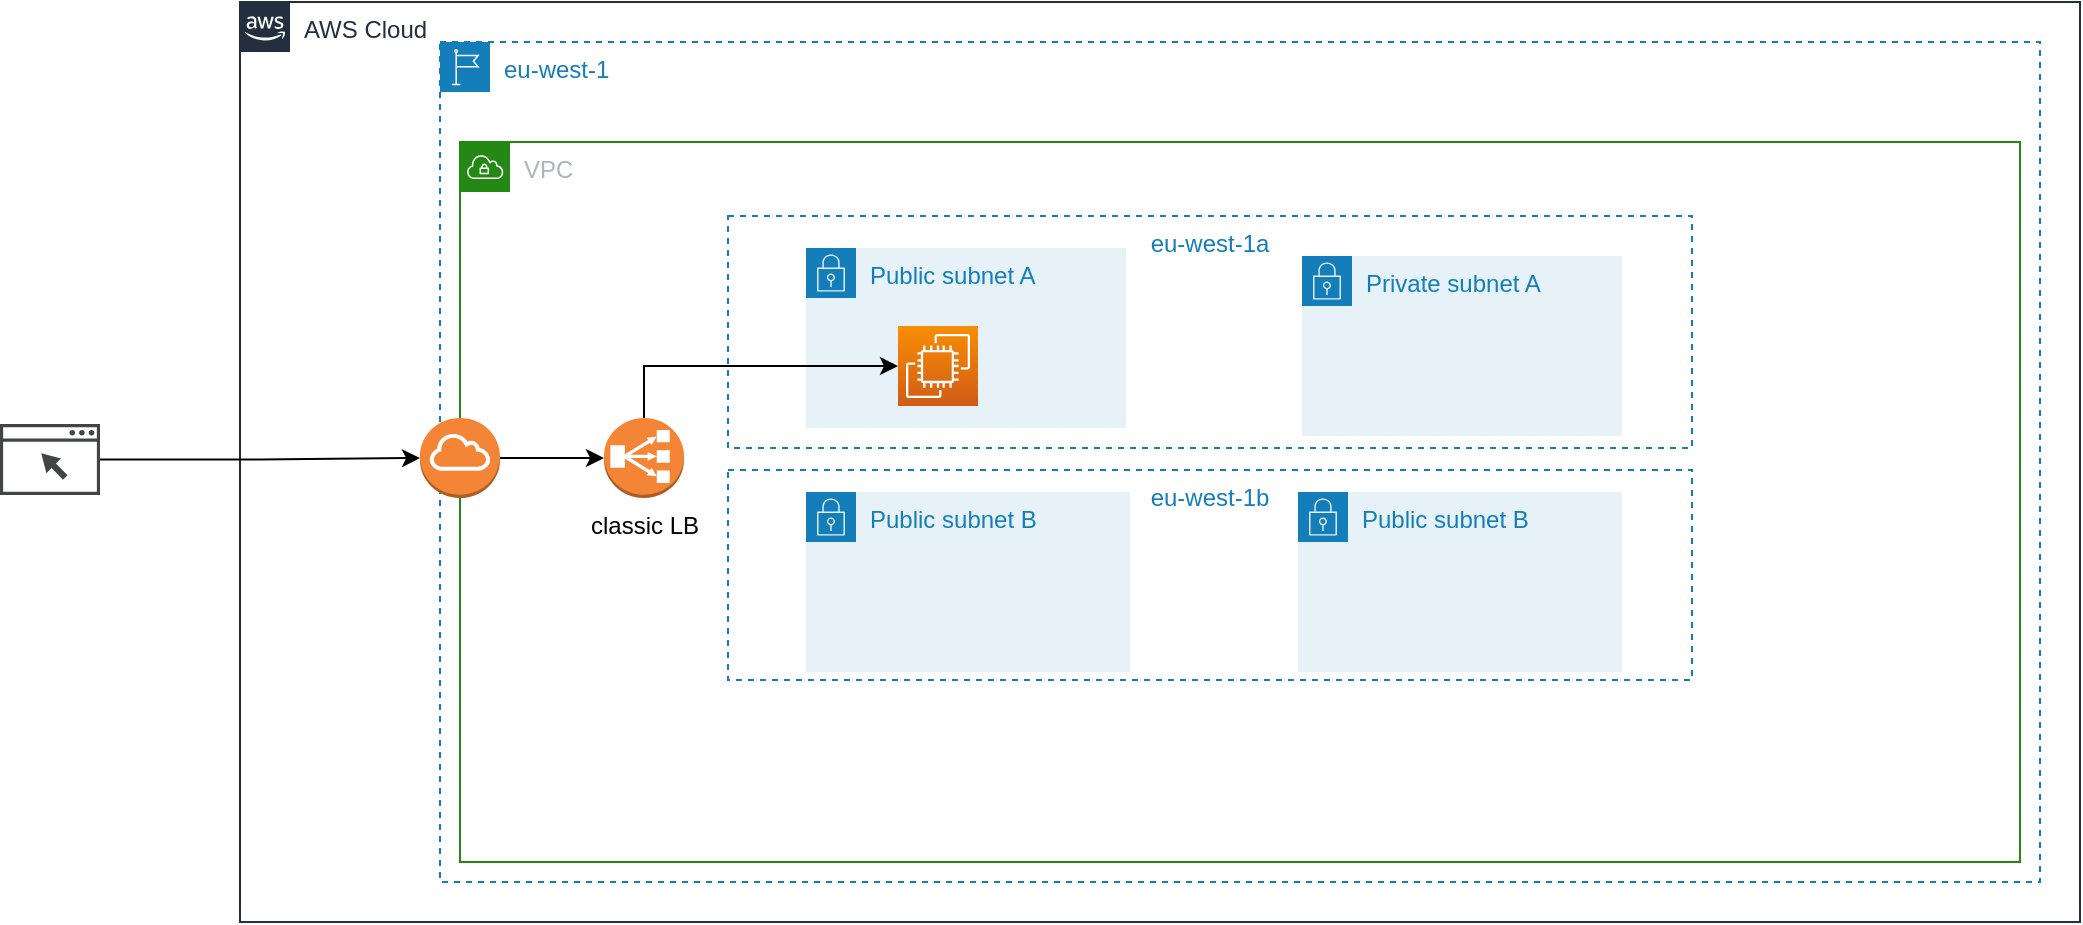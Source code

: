 <mxfile version="16.6.1" type="github">
  <diagram id="cO0628NFOcZfn9PyUlFP" name="Page-1">
    <mxGraphModel dx="1609" dy="1615" grid="1" gridSize="10" guides="1" tooltips="1" connect="1" arrows="1" fold="1" page="1" pageScale="1" pageWidth="827" pageHeight="1169" math="0" shadow="0">
      <root>
        <mxCell id="0" />
        <mxCell id="1" value="region" parent="0" />
        <mxCell id="brO-yphadBq_mZdSc3CG-9" value="AWS Cloud" style="points=[[0,0],[0.25,0],[0.5,0],[0.75,0],[1,0],[1,0.25],[1,0.5],[1,0.75],[1,1],[0.75,1],[0.5,1],[0.25,1],[0,1],[0,0.75],[0,0.5],[0,0.25]];outlineConnect=0;gradientColor=none;html=1;whiteSpace=wrap;fontSize=12;fontStyle=0;container=1;pointerEvents=0;collapsible=0;recursiveResize=0;shape=mxgraph.aws4.group;grIcon=mxgraph.aws4.group_aws_cloud_alt;strokeColor=#232F3E;fillColor=none;verticalAlign=top;align=left;spacingLeft=30;fontColor=#232F3E;dashed=0;" vertex="1" parent="1">
          <mxGeometry x="30" y="-40" width="920" height="460" as="geometry" />
        </mxCell>
        <mxCell id="brO-yphadBq_mZdSc3CG-10" value="eu-west-1" style="points=[[0,0],[0.25,0],[0.5,0],[0.75,0],[1,0],[1,0.25],[1,0.5],[1,0.75],[1,1],[0.75,1],[0.5,1],[0.25,1],[0,1],[0,0.75],[0,0.5],[0,0.25]];outlineConnect=0;gradientColor=none;html=1;whiteSpace=wrap;fontSize=12;fontStyle=0;container=1;pointerEvents=0;collapsible=0;recursiveResize=0;shape=mxgraph.aws4.group;grIcon=mxgraph.aws4.group_region;strokeColor=#147EBA;fillColor=none;verticalAlign=top;align=left;spacingLeft=30;fontColor=#147EBA;dashed=1;" vertex="1" parent="brO-yphadBq_mZdSc3CG-9">
          <mxGeometry x="100" y="20" width="800" height="420" as="geometry" />
        </mxCell>
        <mxCell id="brO-yphadBq_mZdSc3CG-33" style="edgeStyle=orthogonalEdgeStyle;rounded=0;orthogonalLoop=1;jettySize=auto;html=1;fontSize=12;" edge="1" parent="1" source="brO-yphadBq_mZdSc3CG-32" target="brO-yphadBq_mZdSc3CG-28">
          <mxGeometry relative="1" as="geometry" />
        </mxCell>
        <mxCell id="brO-yphadBq_mZdSc3CG-32" value="" style="sketch=0;pointerEvents=1;shadow=0;dashed=0;html=1;strokeColor=none;fillColor=#434445;aspect=fixed;labelPosition=center;verticalLabelPosition=bottom;verticalAlign=top;align=center;outlineConnect=0;shape=mxgraph.vvd.web_browser;fontSize=12;" vertex="1" parent="1">
          <mxGeometry x="-90" y="171" width="50" height="35.5" as="geometry" />
        </mxCell>
        <mxCell id="brO-yphadBq_mZdSc3CG-35" value="VPC" style="points=[[0,0],[0.25,0],[0.5,0],[0.75,0],[1,0],[1,0.25],[1,0.5],[1,0.75],[1,1],[0.75,1],[0.5,1],[0.25,1],[0,1],[0,0.75],[0,0.5],[0,0.25]];outlineConnect=0;gradientColor=none;html=1;whiteSpace=wrap;fontSize=12;fontStyle=0;container=0;pointerEvents=0;collapsible=0;recursiveResize=0;shape=mxgraph.aws4.group;grIcon=mxgraph.aws4.group_vpc;strokeColor=#248814;fillColor=none;verticalAlign=top;align=left;spacingLeft=30;fontColor=#AAB7B8;dashed=0;" vertex="1" parent="1">
          <mxGeometry x="140" y="30" width="780" height="360" as="geometry" />
        </mxCell>
        <mxCell id="brO-yphadBq_mZdSc3CG-7" value="current" parent="0" />
        <mxCell id="brO-yphadBq_mZdSc3CG-25" value="eu-west-1a" style="fillColor=none;strokeColor=#147EBA;dashed=1;verticalAlign=top;fontStyle=0;fontColor=#147EBA;fontSize=12;" vertex="1" parent="brO-yphadBq_mZdSc3CG-7">
          <mxGeometry x="274" y="67" width="482" height="116" as="geometry" />
        </mxCell>
        <mxCell id="brO-yphadBq_mZdSc3CG-26" value="eu-west-1b" style="fillColor=none;strokeColor=#147EBA;dashed=1;verticalAlign=top;fontStyle=0;fontColor=#147EBA;fontSize=12;" vertex="1" parent="brO-yphadBq_mZdSc3CG-7">
          <mxGeometry x="274" y="194" width="482" height="105" as="geometry" />
        </mxCell>
        <mxCell id="brO-yphadBq_mZdSc3CG-17" value="Public subnet A" style="points=[[0,0],[0.25,0],[0.5,0],[0.75,0],[1,0],[1,0.25],[1,0.5],[1,0.75],[1,1],[0.75,1],[0.5,1],[0.25,1],[0,1],[0,0.75],[0,0.5],[0,0.25]];outlineConnect=0;gradientColor=none;html=1;whiteSpace=wrap;fontSize=12;fontStyle=0;container=1;pointerEvents=0;collapsible=0;recursiveResize=0;shape=mxgraph.aws4.group;grIcon=mxgraph.aws4.group_security_group;grStroke=0;strokeColor=#147EBA;fillColor=#E6F2F8;verticalAlign=top;align=left;spacingLeft=30;fontColor=#147EBA;dashed=0;" vertex="1" parent="brO-yphadBq_mZdSc3CG-7">
          <mxGeometry x="313" y="83" width="160" height="90" as="geometry" />
        </mxCell>
        <mxCell id="brO-yphadBq_mZdSc3CG-16" value="Public subnet B" style="points=[[0,0],[0.25,0],[0.5,0],[0.75,0],[1,0],[1,0.25],[1,0.5],[1,0.75],[1,1],[0.75,1],[0.5,1],[0.25,1],[0,1],[0,0.75],[0,0.5],[0,0.25]];outlineConnect=0;gradientColor=none;html=1;whiteSpace=wrap;fontSize=12;fontStyle=0;container=1;pointerEvents=0;collapsible=0;recursiveResize=0;shape=mxgraph.aws4.group;grIcon=mxgraph.aws4.group_security_group;grStroke=0;strokeColor=#147EBA;fillColor=#E6F2F8;verticalAlign=top;align=left;spacingLeft=30;fontColor=#147EBA;dashed=0;" vertex="1" parent="brO-yphadBq_mZdSc3CG-7">
          <mxGeometry x="313" y="205" width="162" height="90" as="geometry" />
        </mxCell>
        <mxCell id="brO-yphadBq_mZdSc3CG-20" value="Public subnet B" style="points=[[0,0],[0.25,0],[0.5,0],[0.75,0],[1,0],[1,0.25],[1,0.5],[1,0.75],[1,1],[0.75,1],[0.5,1],[0.25,1],[0,1],[0,0.75],[0,0.5],[0,0.25]];outlineConnect=0;gradientColor=none;html=1;whiteSpace=wrap;fontSize=12;fontStyle=0;container=1;pointerEvents=0;collapsible=0;recursiveResize=0;shape=mxgraph.aws4.group;grIcon=mxgraph.aws4.group_security_group;grStroke=0;strokeColor=#147EBA;fillColor=#E6F2F8;verticalAlign=top;align=left;spacingLeft=30;fontColor=#147EBA;dashed=0;" vertex="1" parent="brO-yphadBq_mZdSc3CG-7">
          <mxGeometry x="559" y="205" width="162" height="90" as="geometry" />
        </mxCell>
        <mxCell id="brO-yphadBq_mZdSc3CG-21" value="Private subnet A" style="points=[[0,0],[0.25,0],[0.5,0],[0.75,0],[1,0],[1,0.25],[1,0.5],[1,0.75],[1,1],[0.75,1],[0.5,1],[0.25,1],[0,1],[0,0.75],[0,0.5],[0,0.25]];outlineConnect=0;gradientColor=none;html=1;whiteSpace=wrap;fontSize=12;fontStyle=0;container=1;pointerEvents=0;collapsible=0;recursiveResize=0;shape=mxgraph.aws4.group;grIcon=mxgraph.aws4.group_security_group;grStroke=0;strokeColor=#147EBA;fillColor=#E6F2F8;verticalAlign=top;align=left;spacingLeft=30;fontColor=#147EBA;dashed=0;" vertex="1" parent="brO-yphadBq_mZdSc3CG-7">
          <mxGeometry x="561" y="87" width="160" height="90" as="geometry" />
        </mxCell>
        <mxCell id="brO-yphadBq_mZdSc3CG-24" value="" style="sketch=0;points=[[0,0,0],[0.25,0,0],[0.5,0,0],[0.75,0,0],[1,0,0],[0,1,0],[0.25,1,0],[0.5,1,0],[0.75,1,0],[1,1,0],[0,0.25,0],[0,0.5,0],[0,0.75,0],[1,0.25,0],[1,0.5,0],[1,0.75,0]];outlineConnect=0;fontColor=#232F3E;gradientColor=#F78E04;gradientDirection=north;fillColor=#D05C17;strokeColor=#ffffff;dashed=0;verticalLabelPosition=bottom;verticalAlign=top;align=center;html=1;fontSize=12;fontStyle=0;aspect=fixed;shape=mxgraph.aws4.resourceIcon;resIcon=mxgraph.aws4.ec2;" vertex="1" parent="brO-yphadBq_mZdSc3CG-21">
          <mxGeometry x="-202" y="35" width="40" height="40" as="geometry" />
        </mxCell>
        <mxCell id="brO-yphadBq_mZdSc3CG-19" value="classic LB" style="outlineConnect=0;dashed=0;verticalLabelPosition=bottom;verticalAlign=top;align=center;html=1;shape=mxgraph.aws3.classic_load_balancer;fillColor=#F58536;gradientColor=none;" vertex="1" parent="brO-yphadBq_mZdSc3CG-7">
          <mxGeometry x="212" y="168" width="40" height="40" as="geometry" />
        </mxCell>
        <mxCell id="brO-yphadBq_mZdSc3CG-22" style="edgeStyle=orthogonalEdgeStyle;rounded=0;orthogonalLoop=1;jettySize=auto;html=1;entryX=0;entryY=0.5;entryDx=0;entryDy=0;fontSize=12;entryPerimeter=0;" edge="1" parent="brO-yphadBq_mZdSc3CG-7" source="brO-yphadBq_mZdSc3CG-19" target="brO-yphadBq_mZdSc3CG-24">
          <mxGeometry relative="1" as="geometry">
            <Array as="points">
              <mxPoint x="232" y="142" />
            </Array>
          </mxGeometry>
        </mxCell>
        <mxCell id="brO-yphadBq_mZdSc3CG-34" style="edgeStyle=orthogonalEdgeStyle;rounded=0;orthogonalLoop=1;jettySize=auto;html=1;entryX=0;entryY=0.5;entryDx=0;entryDy=0;entryPerimeter=0;fontSize=12;" edge="1" parent="brO-yphadBq_mZdSc3CG-7" source="brO-yphadBq_mZdSc3CG-28" target="brO-yphadBq_mZdSc3CG-19">
          <mxGeometry relative="1" as="geometry" />
        </mxCell>
        <mxCell id="brO-yphadBq_mZdSc3CG-28" value="" style="outlineConnect=0;dashed=0;verticalLabelPosition=bottom;verticalAlign=top;align=center;html=1;shape=mxgraph.aws3.internet_gateway;fillColor=#F58536;gradientColor=none;fontSize=12;" vertex="1" parent="brO-yphadBq_mZdSc3CG-7">
          <mxGeometry x="120" y="168" width="40" height="40" as="geometry" />
        </mxCell>
        <mxCell id="brO-yphadBq_mZdSc3CG-8" value="short term" parent="0" visible="0" />
        <mxCell id="brO-yphadBq_mZdSc3CG-59" value="&lt;font color=&quot;#6600cc&quot;&gt;Cloudfront &lt;br&gt;with &lt;br&gt;WAF protection&lt;/font&gt;" style="sketch=0;points=[[0,0,0],[0.25,0,0],[0.5,0,0],[0.75,0,0],[1,0,0],[0,1,0],[0.25,1,0],[0.5,1,0],[0.75,1,0],[1,1,0],[0,0.25,0],[0,0.5,0],[0,0.75,0],[1,0.25,0],[1,0.5,0],[1,0.75,0]];outlineConnect=0;fontColor=#232F3E;gradientColor=#945DF2;gradientDirection=north;fillColor=#5A30B5;strokeColor=#ffffff;dashed=0;verticalLabelPosition=bottom;verticalAlign=top;align=center;html=1;fontSize=12;fontStyle=0;aspect=fixed;shape=mxgraph.aws4.resourceIcon;resIcon=mxgraph.aws4.cloudfront;" vertex="1" parent="brO-yphadBq_mZdSc3CG-8">
          <mxGeometry x="60" y="173" width="50" height="50" as="geometry" />
        </mxCell>
        <mxCell id="brO-yphadBq_mZdSc3CG-36" value="eu-west-1a" style="fillColor=none;strokeColor=#147EBA;dashed=1;verticalAlign=top;fontStyle=0;fontColor=#147EBA;fontSize=12;" vertex="1" parent="brO-yphadBq_mZdSc3CG-8">
          <mxGeometry x="284" y="77" width="482" height="116" as="geometry" />
        </mxCell>
        <mxCell id="brO-yphadBq_mZdSc3CG-37" value="eu-west-1b" style="fillColor=none;strokeColor=#147EBA;dashed=1;verticalAlign=top;fontStyle=0;fontColor=#147EBA;fontSize=12;" vertex="1" parent="brO-yphadBq_mZdSc3CG-8">
          <mxGeometry x="284" y="204" width="482" height="105" as="geometry" />
        </mxCell>
        <mxCell id="brO-yphadBq_mZdSc3CG-38" value="Public subnet A" style="points=[[0,0],[0.25,0],[0.5,0],[0.75,0],[1,0],[1,0.25],[1,0.5],[1,0.75],[1,1],[0.75,1],[0.5,1],[0.25,1],[0,1],[0,0.75],[0,0.5],[0,0.25]];outlineConnect=0;gradientColor=none;html=1;whiteSpace=wrap;fontSize=12;fontStyle=0;container=1;pointerEvents=0;collapsible=0;recursiveResize=0;shape=mxgraph.aws4.group;grIcon=mxgraph.aws4.group_security_group;grStroke=0;strokeColor=#147EBA;fillColor=#E6F2F8;verticalAlign=top;align=left;spacingLeft=30;fontColor=#147EBA;dashed=0;" vertex="1" parent="brO-yphadBq_mZdSc3CG-8">
          <mxGeometry x="323" y="93" width="160" height="90" as="geometry" />
        </mxCell>
        <mxCell id="brO-yphadBq_mZdSc3CG-39" value="Public subnet B" style="points=[[0,0],[0.25,0],[0.5,0],[0.75,0],[1,0],[1,0.25],[1,0.5],[1,0.75],[1,1],[0.75,1],[0.5,1],[0.25,1],[0,1],[0,0.75],[0,0.5],[0,0.25]];outlineConnect=0;gradientColor=none;html=1;whiteSpace=wrap;fontSize=12;fontStyle=0;container=1;pointerEvents=0;collapsible=0;recursiveResize=0;shape=mxgraph.aws4.group;grIcon=mxgraph.aws4.group_security_group;grStroke=0;strokeColor=#147EBA;fillColor=#E6F2F8;verticalAlign=top;align=left;spacingLeft=30;fontColor=#147EBA;dashed=0;" vertex="1" parent="brO-yphadBq_mZdSc3CG-8">
          <mxGeometry x="323" y="215" width="162" height="90" as="geometry" />
        </mxCell>
        <mxCell id="brO-yphadBq_mZdSc3CG-40" value="Public subnet B" style="points=[[0,0],[0.25,0],[0.5,0],[0.75,0],[1,0],[1,0.25],[1,0.5],[1,0.75],[1,1],[0.75,1],[0.5,1],[0.25,1],[0,1],[0,0.75],[0,0.5],[0,0.25]];outlineConnect=0;gradientColor=none;html=1;whiteSpace=wrap;fontSize=12;fontStyle=0;container=1;pointerEvents=0;collapsible=0;recursiveResize=0;shape=mxgraph.aws4.group;grIcon=mxgraph.aws4.group_security_group;grStroke=0;strokeColor=#147EBA;fillColor=#E6F2F8;verticalAlign=top;align=left;spacingLeft=30;fontColor=#147EBA;dashed=0;" vertex="1" parent="brO-yphadBq_mZdSc3CG-8">
          <mxGeometry x="569" y="215" width="162" height="90" as="geometry" />
        </mxCell>
        <mxCell id="brO-yphadBq_mZdSc3CG-48" value="" style="sketch=0;points=[[0,0,0],[0.25,0,0],[0.5,0,0],[0.75,0,0],[1,0,0],[0,1,0],[0.25,1,0],[0.5,1,0],[0.75,1,0],[1,1,0],[0,0.25,0],[0,0.5,0],[0,0.75,0],[1,0.25,0],[1,0.5,0],[1,0.75,0]];outlineConnect=0;fontColor=#232F3E;gradientColor=#F78E04;gradientDirection=north;fillColor=#D05C17;strokeColor=#ffffff;dashed=0;verticalLabelPosition=bottom;verticalAlign=top;align=center;html=1;fontSize=12;fontStyle=0;aspect=fixed;shape=mxgraph.aws4.resourceIcon;resIcon=mxgraph.aws4.ec2;" vertex="1" parent="brO-yphadBq_mZdSc3CG-40">
          <mxGeometry x="58" y="35" width="40" height="40" as="geometry" />
        </mxCell>
        <mxCell id="brO-yphadBq_mZdSc3CG-41" value="Private subnet A" style="points=[[0,0],[0.25,0],[0.5,0],[0.75,0],[1,0],[1,0.25],[1,0.5],[1,0.75],[1,1],[0.75,1],[0.5,1],[0.25,1],[0,1],[0,0.75],[0,0.5],[0,0.25]];outlineConnect=0;gradientColor=none;html=1;whiteSpace=wrap;fontSize=12;fontStyle=0;container=1;pointerEvents=0;collapsible=0;recursiveResize=0;shape=mxgraph.aws4.group;grIcon=mxgraph.aws4.group_security_group;grStroke=0;strokeColor=#147EBA;fillColor=#E6F2F8;verticalAlign=top;align=left;spacingLeft=30;fontColor=#147EBA;dashed=0;" vertex="1" parent="brO-yphadBq_mZdSc3CG-8">
          <mxGeometry x="571" y="97" width="160" height="90" as="geometry" />
        </mxCell>
        <mxCell id="brO-yphadBq_mZdSc3CG-42" value="" style="sketch=0;points=[[0,0,0],[0.25,0,0],[0.5,0,0],[0.75,0,0],[1,0,0],[0,1,0],[0.25,1,0],[0.5,1,0],[0.75,1,0],[1,1,0],[0,0.25,0],[0,0.5,0],[0,0.75,0],[1,0.25,0],[1,0.5,0],[1,0.75,0]];outlineConnect=0;fontColor=#232F3E;gradientColor=#F78E04;gradientDirection=north;fillColor=#D05C17;strokeColor=#ffffff;dashed=0;verticalLabelPosition=bottom;verticalAlign=top;align=center;html=1;fontSize=12;fontStyle=0;aspect=fixed;shape=mxgraph.aws4.resourceIcon;resIcon=mxgraph.aws4.ec2;" vertex="1" parent="brO-yphadBq_mZdSc3CG-41">
          <mxGeometry x="56" y="35" width="40" height="40" as="geometry" />
        </mxCell>
        <mxCell id="brO-yphadBq_mZdSc3CG-50" style="edgeStyle=orthogonalEdgeStyle;rounded=0;orthogonalLoop=1;jettySize=auto;html=1;entryX=0.023;entryY=0.43;entryDx=0;entryDy=0;entryPerimeter=0;fontSize=12;" edge="1" parent="brO-yphadBq_mZdSc3CG-8" target="brO-yphadBq_mZdSc3CG-49">
          <mxGeometry relative="1" as="geometry">
            <mxPoint x="262" y="198.045" as="sourcePoint" />
          </mxGeometry>
        </mxCell>
        <mxCell id="brO-yphadBq_mZdSc3CG-49" value="" style="rounded=1;arcSize=10;dashed=1;fillColor=none;gradientColor=none;dashPattern=8 3 1 3;strokeWidth=2;fontSize=12;" vertex="1" parent="brO-yphadBq_mZdSc3CG-8">
          <mxGeometry x="608" y="120" width="86.5" height="181.5" as="geometry" />
        </mxCell>
        <mxCell id="brO-yphadBq_mZdSc3CG-51" value="" style="outlineConnect=0;dashed=0;verticalLabelPosition=bottom;verticalAlign=top;align=center;html=1;shape=mxgraph.aws3.application_load_balancer;fillColor=#F58534;gradientColor=none;fontSize=12;" vertex="1" parent="brO-yphadBq_mZdSc3CG-8">
          <mxGeometry x="220" y="181" width="40" height="37" as="geometry" />
        </mxCell>
        <mxCell id="brO-yphadBq_mZdSc3CG-52" value="Application&lt;br&gt;Load balancer" style="text;html=1;strokeColor=none;fillColor=none;align=center;verticalAlign=middle;whiteSpace=wrap;rounded=0;fontSize=12;" vertex="1" parent="brO-yphadBq_mZdSc3CG-8">
          <mxGeometry x="210" y="226" width="60" height="30" as="geometry" />
        </mxCell>
        <mxCell id="brO-yphadBq_mZdSc3CG-56" value="" style="sketch=0;outlineConnect=0;fontColor=#232F3E;gradientColor=none;fillColor=#3F8624;strokeColor=none;dashed=0;verticalLabelPosition=bottom;verticalAlign=top;align=center;html=1;fontSize=12;fontStyle=0;aspect=fixed;pointerEvents=1;shape=mxgraph.aws4.certificate_manager;" vertex="1" parent="brO-yphadBq_mZdSc3CG-8">
          <mxGeometry x="224.87" y="132" width="30.26" height="40" as="geometry" />
        </mxCell>
        <mxCell id="brO-yphadBq_mZdSc3CG-69" style="edgeStyle=orthogonalEdgeStyle;rounded=0;orthogonalLoop=1;jettySize=auto;html=1;fontSize=12;" edge="1" parent="brO-yphadBq_mZdSc3CG-8" source="brO-yphadBq_mZdSc3CG-58" target="brO-yphadBq_mZdSc3CG-56">
          <mxGeometry relative="1" as="geometry" />
        </mxCell>
        <mxCell id="brO-yphadBq_mZdSc3CG-58" value="" style="sketch=0;points=[[0,0,0],[0.25,0,0],[0.5,0,0],[0.75,0,0],[1,0,0],[0,1,0],[0.25,1,0],[0.5,1,0],[0.75,1,0],[1,1,0],[0,0.25,0],[0,0.5,0],[0,0.75,0],[1,0.25,0],[1,0.5,0],[1,0.75,0]];outlineConnect=0;fontColor=#232F3E;gradientColor=#F54749;gradientDirection=north;fillColor=#C7131F;strokeColor=#ffffff;dashed=0;verticalLabelPosition=bottom;verticalAlign=top;align=center;html=1;fontSize=12;fontStyle=0;aspect=fixed;shape=mxgraph.aws4.resourceIcon;resIcon=mxgraph.aws4.certificate_manager_3;" vertex="1" parent="brO-yphadBq_mZdSc3CG-8">
          <mxGeometry x="156" y="90" width="30" height="30" as="geometry" />
        </mxCell>
        <mxCell id="brO-yphadBq_mZdSc3CG-63" style="edgeStyle=orthogonalEdgeStyle;rounded=0;orthogonalLoop=1;jettySize=auto;html=1;fontSize=12;" edge="1" parent="brO-yphadBq_mZdSc3CG-8" source="brO-yphadBq_mZdSc3CG-32" target="brO-yphadBq_mZdSc3CG-59">
          <mxGeometry relative="1" as="geometry" />
        </mxCell>
        <mxCell id="brO-yphadBq_mZdSc3CG-66" style="edgeStyle=orthogonalEdgeStyle;rounded=0;orthogonalLoop=1;jettySize=auto;html=1;entryX=0;entryY=0.5;entryDx=0;entryDy=0;entryPerimeter=0;fontSize=12;" edge="1" parent="brO-yphadBq_mZdSc3CG-8" source="brO-yphadBq_mZdSc3CG-60" target="brO-yphadBq_mZdSc3CG-51">
          <mxGeometry relative="1" as="geometry" />
        </mxCell>
        <mxCell id="brO-yphadBq_mZdSc3CG-60" value="" style="sketch=0;points=[[0,0,0],[0.25,0,0],[0.5,0,0],[0.75,0,0],[1,0,0],[0,1,0],[0.25,1,0],[0.5,1,0],[0.75,1,0],[1,1,0],[0,0.25,0],[0,0.5,0],[0,0.75,0],[1,0.25,0],[1,0.5,0],[1,0.75,0]];outlineConnect=0;fontColor=#232F3E;gradientColor=#F54749;gradientDirection=north;fillColor=#C7131F;strokeColor=#ffffff;dashed=0;verticalLabelPosition=bottom;verticalAlign=top;align=center;html=1;fontSize=12;fontStyle=0;aspect=fixed;shape=mxgraph.aws4.resourceIcon;resIcon=mxgraph.aws4.waf;" vertex="1" parent="brO-yphadBq_mZdSc3CG-8">
          <mxGeometry x="70" y="184" width="30" height="30" as="geometry" />
        </mxCell>
        <mxCell id="brO-yphadBq_mZdSc3CG-67" value="https" style="text;html=1;strokeColor=none;fillColor=none;align=center;verticalAlign=middle;whiteSpace=wrap;rounded=0;fontSize=12;" vertex="1" parent="brO-yphadBq_mZdSc3CG-8">
          <mxGeometry x="-35" y="166" width="60" height="30" as="geometry" />
        </mxCell>
        <mxCell id="brO-yphadBq_mZdSc3CG-70" value="multi AZ autoscaling group" style="text;html=1;strokeColor=none;fillColor=none;align=center;verticalAlign=middle;whiteSpace=wrap;rounded=0;fontSize=12;" vertex="1" parent="brO-yphadBq_mZdSc3CG-8">
          <mxGeometry x="601.88" y="310" width="98.75" height="30" as="geometry" />
        </mxCell>
        <mxCell id="brO-yphadBq_mZdSc3CG-71" value="&lt;font&gt;certificates&lt;/font&gt;" style="text;html=1;strokeColor=none;fillColor=none;align=center;verticalAlign=middle;whiteSpace=wrap;rounded=0;fontSize=12;fontColor=#009900;" vertex="1" parent="brO-yphadBq_mZdSc3CG-8">
          <mxGeometry x="150" y="133" width="60" height="30" as="geometry" />
        </mxCell>
        <mxCell id="brO-yphadBq_mZdSc3CG-72" value="ACM for certs management / autorenew" style="text;html=1;strokeColor=none;fillColor=none;align=center;verticalAlign=middle;whiteSpace=wrap;rounded=0;fontSize=12;fontColor=#FF3333;" vertex="1" parent="brO-yphadBq_mZdSc3CG-8">
          <mxGeometry x="60" y="60" width="221" height="30" as="geometry" />
        </mxCell>
      </root>
    </mxGraphModel>
  </diagram>
</mxfile>
